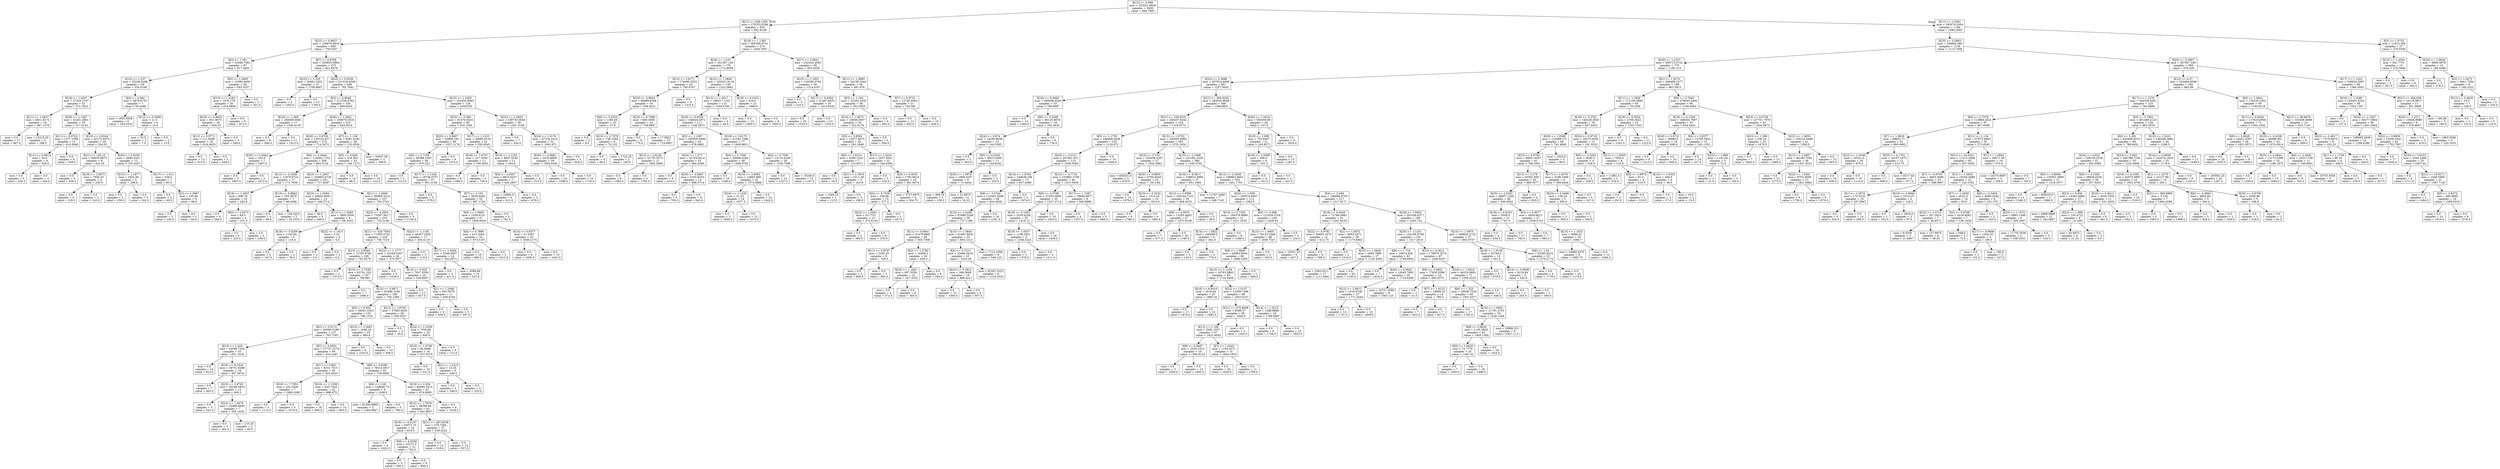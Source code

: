digraph Tree {
node [shape=box] ;
0 [label="X[13] <= 0.999\nmse = 332021.8936\nsamples = 2000\nvalue = 994.7905"] ;
1 [label="X[21] <= 328.1285\nmse = 279253.2266\nsamples = 834\nvalue = 852.9149"] ;
0 -> 1 [labeldistance=2.5, labelangle=45, headlabel="True"] ;
2 [label="X[22] <= 0.9627\nmse = 239679.0916\nsamples = 560\nvalue = 759.0357"] ;
1 -> 2 ;
3 [label="X[2] <= 1.591\nmse = 41946.7082\nsamples = 87\nvalue = 417.5402"] ;
2 -> 3 ;
4 [label="X[15] <= 1.237\nmse = 35246.6268\nsamples = 59\nvalue = 334.0169"] ;
3 -> 4 ;
5 [label="X[16] <= 1.0207\nmse = 27320.2707\nsamples = 52\nvalue = 372.1923"] ;
4 -> 5 ;
6 [label="X[11] <= 1.0927\nmse = 4631.8172\nsamples = 19\nvalue = 467.1579"] ;
5 -> 6 ;
7 [label="mse = 0.0\nsamples = 17\nvalue = 487.0"] ;
6 -> 7 ;
8 [label="mse = 12210.25\nsamples = 2\nvalue = 298.5"] ;
6 -> 8 ;
9 [label="X[26] <= 1.1487\nmse = 32201.2801\nsamples = 33\nvalue = 317.5152"] ;
5 -> 9 ;
10 [label="X[11] <= 0.9722\nmse = 1377.1598\nsamples = 13\nvalue = 414.3846"] ;
9 -> 10 ;
11 [label="X[11] <= 0.9014\nmse = 20.0\nsamples = 9\nvalue = 439.0"] ;
10 -> 11 ;
12 [label="mse = 0.0\nsamples = 5\nvalue = 435.0"] ;
11 -> 12 ;
13 [label="mse = 0.0\nsamples = 4\nvalue = 444.0"] ;
11 -> 13 ;
14 [label="mse = 0.0\nsamples = 4\nvalue = 359.0"] ;
10 -> 14 ;
15 [label="X[10] <= 2.6544\nmse = 42172.9475\nsamples = 20\nvalue = 254.55"] ;
9 -> 15 ;
16 [label="X[21] <= 145.15\nmse = 44935.6875\nsamples = 8\nvalue = 433.25"] ;
15 -> 16 ;
17 [label="mse = 0.0\nsamples = 4\nvalue = 636.0"] ;
16 -> 17 ;
18 [label="X[19] <= 1.0973\nmse = 7656.25\nsamples = 4\nvalue = 230.5"] ;
16 -> 18 ;
19 [label="mse = 0.0\nsamples = 2\nvalue = 318.0"] ;
18 -> 19 ;
20 [label="mse = 0.0\nsamples = 2\nvalue = 143.0"] ;
18 -> 20 ;
21 [label="X[20] <= 0.9185\nmse = 4849.2431\nsamples = 12\nvalue = 135.4167"] ;
15 -> 21 ;
22 [label="X[15] <= 1.1877\nmse = 1653.36\nsamples = 5\nvalue = 208.8"] ;
21 -> 22 ;
23 [label="mse = 0.0\nsamples = 2\nvalue = 159.0"] ;
22 -> 23 ;
24 [label="mse = 0.0\nsamples = 3\nvalue = 242.0"] ;
22 -> 24 ;
25 [label="X[17] <= 1.011\nmse = 538.0\nsamples = 7\nvalue = 83.0"] ;
21 -> 25 ;
26 [label="mse = 0.0\nsamples = 2\nvalue = 49.0"] ;
25 -> 26 ;
27 [label="X[2] <= 1.3967\nmse = 105.84\nsamples = 5\nvalue = 96.6"] ;
25 -> 27 ;
28 [label="mse = 0.0\nsamples = 3\nvalue = 105.0"] ;
27 -> 28 ;
29 [label="mse = 0.0\nsamples = 2\nvalue = 84.0"] ;
27 -> 29 ;
30 [label="X[4] <= 4.364\nmse = 2879.6735\nsamples = 7\nvalue = 50.4286"] ;
4 -> 30 ;
31 [label="mse = 1605.5556\nsamples = 3\nvalue = 104.3333"] ;
30 -> 31 ;
32 [label="X[12] <= 3.3589\nmse = 21.5\nsamples = 4\nvalue = 10.0"] ;
30 -> 32 ;
33 [label="mse = 25.0\nsamples = 2\nvalue = 7.0"] ;
32 -> 33 ;
34 [label="mse = 0.0\nsamples = 2\nvalue = 13.0"] ;
32 -> 34 ;
35 [label="X[3] <= 1.0405\nmse = 10390.6059\nsamples = 28\nvalue = 593.5357"] ;
3 -> 35 ;
36 [label="X[15] <= 1.3163\nmse = 1470.179\nsamples = 26\nvalue = 619.8846"] ;
35 -> 36 ;
37 [label="X[20] <= 0.8603\nmse = 851.9875\nsamples = 20\nvalue = 604.25"] ;
36 -> 37 ;
38 [label="X[11] <= 0.9771\nmse = 111.0586\nsamples = 16\nvalue = 618.0625"] ;
37 -> 38 ;
39 [label="mse = 0.0\nsamples = 13\nvalue = 613.0"] ;
38 -> 39 ;
40 [label="mse = 0.0\nsamples = 3\nvalue = 640.0"] ;
38 -> 40 ;
41 [label="mse = 0.0\nsamples = 4\nvalue = 549.0"] ;
37 -> 41 ;
42 [label="mse = 0.0\nsamples = 6\nvalue = 672.0"] ;
36 -> 42 ;
43 [label="mse = 0.0\nsamples = 2\nvalue = 251.0"] ;
35 -> 43 ;
44 [label="X[7] <= 0.8798\nmse = 250653.0804\nsamples = 473\nvalue = 821.8478"] ;
2 -> 44 ;
45 [label="X[10] <= 3.325\nmse = 20481.1822\nsamples = 15\nvalue = 1709.8667"] ;
44 -> 45 ;
46 [label="mse = 0.0\nsamples = 2\nvalue = 1345.0"] ;
45 -> 46 ;
47 [label="mse = 0.0\nsamples = 13\nvalue = 1766.0"] ;
45 -> 47 ;
48 [label="X[25] <= 5.0339\nmse = 231518.8309\nsamples = 458\nvalue = 792.7642"] ;
44 -> 48 ;
49 [label="X[3] <= 0.8048\nmse = 212706.6782\nsamples = 330\nvalue = 689.6424"] ;
48 -> 49 ;
50 [label="X[19] <= 1.068\nmse = 260000.9481\nsamples = 17\nvalue = 1536.4118"] ;
49 -> 50 ;
51 [label="mse = 0.0\nsamples = 6\nvalue = 846.0"] ;
50 -> 51 ;
52 [label="mse = 0.0\nsamples = 11\nvalue = 1913.0"] ;
50 -> 52 ;
53 [label="X[26] <= 1.2841\nmse = 169079.3516\nsamples = 313\nvalue = 643.6518"] ;
49 -> 53 ;
54 [label="X[26] <= 0.8709\nmse = 150143.037\nsamples = 275\nvalue = 714.2073"] ;
53 -> 54 ;
55 [label="X[20] <= 0.9442\nmse = 250.0\nsamples = 7\nvalue = 1897.0"] ;
54 -> 55 ;
56 [label="mse = 0.0\nsamples = 5\nvalue = 1907.0"] ;
55 -> 56 ;
57 [label="mse = 0.0\nsamples = 2\nvalue = 1872.0"] ;
55 -> 57 ;
58 [label="X[9] <= 2.6444\nmse = 116562.7152\nsamples = 268\nvalue = 683.3134"] ;
54 -> 58 ;
59 [label="X[12] <= 2.3338\nmse = 11979.9723\nsamples = 17\nvalue = 173.7059"] ;
58 -> 59 ;
60 [label="X[19] <= 1.0357\nmse = 699.76\nsamples = 10\nvalue = 262.8"] ;
59 -> 60 ;
61 [label="mse = 0.0\nsamples = 6\nvalue = 284.0"] ;
60 -> 61 ;
62 [label="X[0] <= 2.9273\nmse = 64.0\nsamples = 4\nvalue = 231.0"] ;
60 -> 62 ;
63 [label="mse = 0.0\nsamples = 2\nvalue = 223.0"] ;
62 -> 63 ;
64 [label="mse = 0.0\nsamples = 2\nvalue = 239.0"] ;
62 -> 64 ;
65 [label="X[13] <= 0.8864\nmse = 555.3878\nsamples = 7\nvalue = 46.4286"] ;
59 -> 65 ;
66 [label="mse = 0.0\nsamples = 4\nvalue = 66.0"] ;
65 -> 66 ;
67 [label="mse = 104.2222\nsamples = 3\nvalue = 20.3333"] ;
65 -> 67 ;
68 [label="X[23] <= 1.2007\nmse = 104865.4726\nsamples = 251\nvalue = 717.8287"] ;
58 -> 68 ;
69 [label="X[23] <= 1.0394\nmse = 20602.9592\nsamples = 14\nvalue = 168.5714"] ;
68 -> 69 ;
70 [label="mse = 36.0\nsamples = 5\nvalue = 349.0"] ;
69 -> 70 ;
71 [label="X[11] <= 1.0063\nmse = 3895.5556\nsamples = 9\nvalue = 68.3333"] ;
69 -> 71 ;
72 [label="X[18] <= 5.5259\nmse = 1142.64\nsamples = 5\nvalue = 119.4"] ;
71 -> 72 ;
73 [label="mse = 0.0\nsamples = 3\nvalue = 147.0"] ;
72 -> 73 ;
74 [label="mse = 0.0\nsamples = 2\nvalue = 78.0"] ;
72 -> 74 ;
75 [label="X[22] <= 1.1615\nmse = 2.25\nsamples = 4\nvalue = 4.5"] ;
71 -> 75 ;
76 [label="mse = 0.0\nsamples = 2\nvalue = 3.0"] ;
75 -> 76 ;
77 [label="mse = 0.0\nsamples = 2\nvalue = 6.0"] ;
75 -> 77 ;
78 [label="X[1] <= 1.3669\nmse = 90969.3214\nsamples = 237\nvalue = 750.2743"] ;
68 -> 78 ;
79 [label="X[23] <= 4.2003\nmse = 75287.3617\nsamples = 233\nvalue = 733.2146"] ;
78 -> 79 ;
80 [label="X[21] <= 320.7854\nmse = 71565.4742\nsamples = 216\nvalue = 756.7315"] ;
79 -> 80 ;
81 [label="X[13] <= 0.8594\nmse = 72783.6782\nsamples = 190\nvalue = 781.5579"] ;
80 -> 81 ;
82 [label="mse = 0.0\nsamples = 3\nvalue = 1573.0"] ;
81 -> 82 ;
83 [label="X[10] <= 2.7538\nmse = 63741.232\nsamples = 187\nvalue = 768.861"] ;
81 -> 83 ;
84 [label="mse = 0.0\nsamples = 7\nvalue = 1096.0"] ;
83 -> 84 ;
85 [label="X[13] <= 0.9671\nmse = 61896.3196\nsamples = 180\nvalue = 756.1389"] ;
83 -> 85 ;
86 [label="X[5] <= 0.954\nmse = 56041.0353\nsamples = 152\nvalue = 796.1316"] ;
85 -> 86 ;
87 [label="X[2] <= 0.9115\nmse = 60360.2189\nsamples = 127\nvalue = 763.7165"] ;
86 -> 87 ;
88 [label="X[23] <= 1.629\nmse = 44099.7245\nsamples = 33\nvalue = 631.1818"] ;
87 -> 88 ;
89 [label="mse = 0.0\nsamples = 14\nvalue = 812.0"] ;
88 -> 89 ;
90 [label="X[18] <= 6.1816\nmse = 34751.6288\nsamples = 19\nvalue = 497.9474"] ;
88 -> 90 ;
91 [label="mse = 0.0\nsamples = 7\nvalue = 665.0"] ;
90 -> 91 ;
92 [label="X[25] <= 2.9763\nmse = 29248.5833\nsamples = 12\nvalue = 400.5"] ;
90 -> 92 ;
93 [label="mse = 0.0\nsamples = 5\nvalue = 541.0"] ;
92 -> 93 ;
94 [label="X[22] <= 1.0478\nmse = 25968.6939\nsamples = 7\nvalue = 300.1429"] ;
92 -> 94 ;
95 [label="mse = 0.0\nsamples = 5\nvalue = 402.0"] ;
94 -> 95 ;
96 [label="mse = 110.25\nsamples = 2\nvalue = 45.5"] ;
94 -> 96 ;
97 [label="X[5] <= 0.8591\nmse = 57737.2274\nsamples = 94\nvalue = 810.2447"] ;
87 -> 97 ;
98 [label="X[11] <= 0.861\nmse = 6331.7515\nsamples = 39\nvalue = 924.6923"] ;
97 -> 98 ;
99 [label="X[18] <= 7.7851\nmse = 222.2449\nsamples = 7\nvalue = 1088.4286"] ;
98 -> 99 ;
100 [label="mse = 0.0\nsamples = 2\nvalue = 1112.0"] ;
99 -> 100 ;
101 [label="mse = 0.0\nsamples = 5\nvalue = 1079.0"] ;
99 -> 101 ;
102 [label="X[16] <= 1.1338\nmse = 520.7344\nsamples = 32\nvalue = 888.875"] ;
98 -> 102 ;
103 [label="mse = 0.0\nsamples = 18\nvalue = 909.0"] ;
102 -> 103 ;
104 [label="mse = 0.0\nsamples = 14\nvalue = 863.0"] ;
102 -> 104 ;
105 [label="X[8] <= 0.9385\nmse = 78314.5917\nsamples = 55\nvalue = 729.0909"] ;
97 -> 105 ;
106 [label="X[6] <= 2.28\nmse = 148646.75\nsamples = 8\nvalue = 1048.0"] ;
105 -> 106 ;
107 [label="mse = 91306.8889\nsamples = 3\nvalue = 1484.6667"] ;
106 -> 107 ;
108 [label="mse = 0.0\nsamples = 5\nvalue = 786.0"] ;
106 -> 108 ;
109 [label="X[19] <= 1.036\nmse = 46085.4314\nsamples = 47\nvalue = 674.8085"] ;
105 -> 109 ;
110 [label="X[12] <= 1.7879\nmse = 38396.94\nsamples = 43\nvalue = 642.8837"] ;
109 -> 110 ;
111 [label="X[18] <= 6.0107\nmse = 52872.75\nsamples = 16\nvalue = 819.5"] ;
110 -> 111 ;
112 [label="mse = 0.0\nsamples = 4\nvalue = 1022.0"] ;
111 -> 112 ;
113 [label="X[9] <= 4.5558\nmse = 52272.0\nsamples = 12\nvalue = 752.0"] ;
111 -> 113 ;
114 [label="mse = 0.0\nsamples = 3\nvalue = 356.0"] ;
113 -> 114 ;
115 [label="mse = 0.0\nsamples = 9\nvalue = 884.0"] ;
113 -> 115 ;
116 [label="X[21] <= 287.6538\nmse = 379.7284\nsamples = 27\nvalue = 538.2222"] ;
110 -> 116 ;
117 [label="mse = 0.0\nsamples = 13\nvalue = 518.0"] ;
116 -> 117 ;
118 [label="mse = 0.0\nsamples = 14\nvalue = 557.0"] ;
116 -> 118 ;
119 [label="mse = 0.0\nsamples = 4\nvalue = 1018.0"] ;
109 -> 119 ;
120 [label="X[23] <= 2.2681\nmse = 1646.16\nsamples = 25\nvalue = 960.8"] ;
86 -> 120 ;
121 [label="mse = 0.0\nsamples = 6\nvalue = 1033.0"] ;
120 -> 121 ;
122 [label="mse = 0.0\nsamples = 19\nvalue = 938.0"] ;
120 -> 122 ;
123 [label="X[12] <= 1.8705\nmse = 37865.8202\nsamples = 28\nvalue = 539.0357"] ;
85 -> 123 ;
124 [label="mse = 0.0\nsamples = 3\nvalue = 26.0"] ;
123 -> 124 ;
125 [label="X[24] <= 1.2338\nmse = 7034.88\nsamples = 25\nvalue = 600.6"] ;
123 -> 125 ;
126 [label="X[16] <= 1.0709\nmse = 84.8086\nsamples = 16\nvalue = 537.9375"] ;
125 -> 126 ;
127 [label="mse = 0.0\nsamples = 10\nvalue = 531.0"] ;
126 -> 127 ;
128 [label="X[2] <= 1.2315\nmse = 12.25\nsamples = 6\nvalue = 549.5"] ;
126 -> 128 ;
129 [label="mse = 0.0\nsamples = 3\nvalue = 546.0"] ;
128 -> 129 ;
130 [label="mse = 0.0\nsamples = 3\nvalue = 553.0"] ;
128 -> 130 ;
131 [label="mse = 0.0\nsamples = 9\nvalue = 712.0"] ;
125 -> 131 ;
132 [label="X[22] <= 1.1777\nmse = 25244.5207\nsamples = 26\nvalue = 575.3077"] ;
80 -> 132 ;
133 [label="mse = 0.0\nsamples = 2\nvalue = 1039.0"] ;
132 -> 133 ;
134 [label="X[14] <= 0.925\nmse = 7937.5556\nsamples = 24\nvalue = 536.6667"] ;
132 -> 134 ;
135 [label="mse = 0.0\nsamples = 13\nvalue = 457.0"] ;
134 -> 135 ;
136 [label="X[1] <= 1.2048\nmse = 953.0579\nsamples = 11\nvalue = 630.8182"] ;
134 -> 136 ;
137 [label="mse = 0.0\nsamples = 6\nvalue = 659.0"] ;
136 -> 137 ;
138 [label="mse = 0.0\nsamples = 5\nvalue = 597.0"] ;
136 -> 138 ;
139 [label="X[22] <= 1.1192\nmse = 26267.1834\nsamples = 17\nvalue = 434.4118"] ;
79 -> 139 ;
140 [label="mse = 0.0\nsamples = 3\nvalue = 115.0"] ;
139 -> 140 ;
141 [label="X[17] <= 1.0284\nmse = 5348.8367\nsamples = 14\nvalue = 502.8571"] ;
139 -> 141 ;
142 [label="mse = 0.0\nsamples = 4\nvalue = 431.0"] ;
141 -> 142 ;
143 [label="mse = 4596.84\nsamples = 10\nvalue = 531.6"] ;
141 -> 143 ;
144 [label="mse = 0.0\nsamples = 4\nvalue = 1744.0"] ;
78 -> 144 ;
145 [label="X[7] <= 1.139\nmse = 9381.4183\nsamples = 38\nvalue = 133.0526"] ;
53 -> 145 ;
146 [label="X[3] <= 0.826\nmse = 316.562\nsamples = 33\nvalue = 106.7273"] ;
145 -> 146 ;
147 [label="mse = 0.0\nsamples = 14\nvalue = 86.0"] ;
146 -> 147 ;
148 [label="mse = 0.0\nsamples = 19\nvalue = 122.0"] ;
146 -> 148 ;
149 [label="mse = 34447.36\nsamples = 5\nvalue = 306.8"] ;
145 -> 149 ;
150 [label="X[22] <= 1.1605\nmse = 181920.9063\nsamples = 128\nvalue = 1058.625"] ;
48 -> 150 ;
151 [label="X[25] <= 5.369\nmse = 91470.0425\nsamples = 90\nvalue = 918.1556"] ;
150 -> 151 ;
152 [label="X[20] <= 0.9907\nmse = 53888.192\nsamples = 68\nvalue = 1037.1176"] ;
151 -> 152 ;
153 [label="X[0] <= 2.7109\nmse = 28398.1505\nsamples = 59\nvalue = 970.322"] ;
152 -> 153 ;
154 [label="mse = 0.0\nsamples = 2\nvalue = 1512.0"] ;
153 -> 154 ;
155 [label="X[17] <= 1.1326\nmse = 18738.0757\nsamples = 57\nvalue = 951.3158"] ;
153 -> 155 ;
156 [label="mse = 0.0\nsamples = 5\nvalue = 579.0"] ;
155 -> 156 ;
157 [label="X[7] <= 1.152\nmse = 5929.4482\nsamples = 52\nvalue = 987.1154"] ;
155 -> 157 ;
158 [label="X[9] <= 1.5665\nmse = 1559.9131\nsamples = 47\nvalue = 1009.0426"] ;
157 -> 158 ;
159 [label="X[4] <= 4.7889\nmse = 412.3264\nsamples = 24\nvalue = 973.4167"] ;
158 -> 159 ;
160 [label="mse = 0.0\nsamples = 19\nvalue = 963.0"] ;
159 -> 160 ;
161 [label="mse = 0.0\nsamples = 5\nvalue = 1013.0"] ;
159 -> 161 ;
162 [label="X[14] <= 0.9377\nmse = 51.0397\nsamples = 23\nvalue = 1046.2174"] ;
158 -> 162 ;
163 [label="mse = 0.0\nsamples = 8\nvalue = 1056.0"] ;
162 -> 163 ;
164 [label="mse = 0.0\nsamples = 15\nvalue = 1041.0"] ;
162 -> 164 ;
165 [label="mse = 0.0\nsamples = 5\nvalue = 781.0"] ;
157 -> 165 ;
166 [label="mse = 0.0\nsamples = 9\nvalue = 1475.0"] ;
152 -> 166 ;
167 [label="X[17] <= 1.1223\nmse = 28685.6116\nsamples = 22\nvalue = 550.4545"] ;
151 -> 167 ;
168 [label="X[18] <= 7.6757\nmse = 317.3554\nsamples = 11\nvalue = 706.9091"] ;
167 -> 168 ;
169 [label="mse = 0.0\nsamples = 8\nvalue = 696.0"] ;
168 -> 169 ;
170 [label="mse = 0.0\nsamples = 3\nvalue = 736.0"] ;
168 -> 170 ;
171 [label="X[16] <= 1.1252\nmse = 8097.8182\nsamples = 11\nvalue = 394.0"] ;
167 -> 171 ;
172 [label="X[4] <= 2.6307\nmse = 6833.6327\nsamples = 7\nvalue = 440.2857"] ;
171 -> 172 ;
173 [label="mse = 10092.0\nsamples = 4\nvalue = 412.0"] ;
172 -> 173 ;
174 [label="mse = 0.0\nsamples = 3\nvalue = 478.0"] ;
172 -> 174 ;
175 [label="mse = 0.0\nsamples = 4\nvalue = 313.0"] ;
171 -> 175 ;
176 [label="X[23] <= 2.5833\nmse = 238730.5845\nsamples = 38\nvalue = 1391.3158"] ;
150 -> 176 ;
177 [label="mse = 0.0\nsamples = 7\nvalue = 450.0"] ;
176 -> 177 ;
178 [label="X[24] <= 1.0176\nmse = 47376.2414\nsamples = 31\nvalue = 1603.871"] ;
176 -> 178 ;
179 [label="X[26] <= 0.9881\nmse = 3476.8609\nsamples = 29\nvalue = 1659.0345"] ;
178 -> 179 ;
180 [label="mse = 0.0\nsamples = 14\nvalue = 1598.0"] ;
179 -> 180 ;
181 [label="mse = 0.0\nsamples = 15\nvalue = 1716.0"] ;
179 -> 181 ;
182 [label="mse = 0.0\nsamples = 2\nvalue = 804.0"] ;
178 -> 182 ;
183 [label="X[19] <= 1.1383\nmse = 305308.0741\nsamples = 274\nvalue = 1044.7847"] ;
1 -> 183 ;
184 [label="X[26] <= 1.101\nmse = 291367.144\nsamples = 179\nvalue = 1172.8659"] ;
183 -> 184 ;
185 [label="X[12] <= 2.9171\nmse = 176490.2553\nsamples = 43\nvalue = 700.9767"] ;
184 -> 185 ;
186 [label="X[25] <= 3.9934\nmse = 96989.8348\nsamples = 34\nvalue = 538.4412"] ;
185 -> 186 ;
187 [label="X[0] <= 3.3523\nmse = 1188.29\nsamples = 10\nvalue = 57.9"] ;
186 -> 187 ;
188 [label="mse = 0.0\nsamples = 2\nvalue = 9.0"] ;
187 -> 188 ;
189 [label="X[23] <= 2.7076\nmse = 738.1094\nsamples = 8\nvalue = 70.125"] ;
187 -> 189 ;
190 [label="mse = 0.0\nsamples = 6\nvalue = 60.0"] ;
189 -> 190 ;
191 [label="mse = 1722.25\nsamples = 2\nvalue = 100.5"] ;
189 -> 191 ;
192 [label="X[10] <= 6.7998\nmse = 600.3056\nsamples = 24\nvalue = 738.6667"] ;
186 -> 192 ;
193 [label="mse = 0.0\nsamples = 9\nvalue = 770.0"] ;
192 -> 193 ;
194 [label="mse = 17.9822\nsamples = 15\nvalue = 719.8667"] ;
192 -> 194 ;
195 [label="mse = 0.0\nsamples = 9\nvalue = 1315.0"] ;
185 -> 195 ;
196 [label="X[15] <= 1.3646\nmse = 235021.8118\nsamples = 136\nvalue = 1322.0662"] ;
184 -> 196 ;
197 [label="X[15] <= 1.3017\nmse = 188317.1191\nsamples = 115\nvalue = 1204.4783"] ;
196 -> 197 ;
198 [label="X[19] <= 0.9329\nmse = 144824.4071\nsamples = 111\nvalue = 1246.2973"] ;
197 -> 198 ;
199 [label="X[2] <= 1.1367\nmse = 205930.6099\nsamples = 34\nvalue = 878.0882"] ;
198 -> 199 ;
200 [label="X[12] <= 2.6239\nmse = 31735.5372\nsamples = 11\nvalue = 1492.0909"] ;
199 -> 200 ;
201 [label="mse = 0.0\nsamples = 8\nvalue = 1383.0"] ;
200 -> 201 ;
202 [label="mse = 0.0\nsamples = 3\nvalue = 1783.0"] ;
200 -> 202 ;
203 [label="X[24] <= 1.077\nmse = 22704.9414\nsamples = 23\nvalue = 584.4348"] ;
199 -> 203 ;
204 [label="mse = 0.0\nsamples = 9\nvalue = 410.0"] ;
203 -> 204 ;
205 [label="X[20] <= 0.8487\nmse = 5165.8163\nsamples = 14\nvalue = 696.5714"] ;
203 -> 205 ;
206 [label="mse = 0.0\nsamples = 5\nvalue = 793.0"] ;
205 -> 206 ;
207 [label="mse = 0.0\nsamples = 9\nvalue = 643.0"] ;
205 -> 207 ;
208 [label="X[18] <= 5.6175\nmse = 31542.7266\nsamples = 77\nvalue = 1408.8831"] ;
198 -> 208 ;
209 [label="X[4] <= 2.7548\nmse = 20508.0204\nsamples = 48\nvalue = 1498.9792"] ;
208 -> 209 ;
210 [label="mse = 0.0\nsamples = 16\nvalue = 1348.0"] ;
209 -> 210 ;
211 [label="X[10] <= 3.4092\nmse = 13665.999\nsamples = 32\nvalue = 1574.4688"] ;
209 -> 211 ;
212 [label="X[24] <= 1.1339\nmse = 31.25\nsamples = 18\nvalue = 1677.5"] ;
211 -> 212 ;
213 [label="mse = 0.0\nsamples = 3\nvalue = 1690.0"] ;
212 -> 213 ;
214 [label="mse = 0.0\nsamples = 15\nvalue = 1675.0"] ;
212 -> 214 ;
215 [label="mse = 0.0\nsamples = 14\nvalue = 1442.0"] ;
211 -> 215 ;
216 [label="X[4] <= 5.7539\nmse = 14133.4245\nsamples = 29\nvalue = 1259.7586"] ;
208 -> 216 ;
217 [label="mse = 0.0\nsamples = 14\nvalue = 1327.0"] ;
216 -> 217 ;
218 [label="mse = 19166.0\nsamples = 15\nvalue = 1197.0"] ;
216 -> 218 ;
219 [label="mse = 0.0\nsamples = 4\nvalue = 44.0"] ;
197 -> 219 ;
220 [label="X[18] <= 9.0232\nmse = 416.0\nsamples = 21\nvalue = 1966.0"] ;
196 -> 220 ;
221 [label="mse = 0.0\nsamples = 13\nvalue = 1950.0"] ;
220 -> 221 ;
222 [label="mse = 0.0\nsamples = 8\nvalue = 1992.0"] ;
220 -> 222 ;
223 [label="X[17] <= 0.8621\nmse = 242424.4583\nsamples = 95\nvalue = 803.4526"] ;
183 -> 223 ;
224 [label="X[15] <= 1.1852\nmse = 130582.0764\nsamples = 36\nvalue = 1314.4167"] ;
223 -> 224 ;
225 [label="mse = 0.0\nsamples = 3\nvalue = 210.0"] ;
224 -> 225 ;
226 [label="X[17] <= 0.8304\nmse = 21487.6033\nsamples = 33\nvalue = 1414.8182"] ;
224 -> 226 ;
227 [label="mse = 0.0\nsamples = 20\nvalue = 1533.0"] ;
226 -> 227 ;
228 [label="mse = 0.0\nsamples = 13\nvalue = 1233.0"] ;
226 -> 228 ;
229 [label="X[11] <= 1.0885\nmse = 54158.1844\nsamples = 59\nvalue = 491.678"] ;
223 -> 229 ;
230 [label="X[3] <= 1.164\nmse = 22254.1835\nsamples = 38\nvalue = 352.0263"] ;
229 -> 230 ;
231 [label="X[14] <= 1.0873\nmse = 16656.0597\nsamples = 34\nvalue = 322.6176"] ;
230 -> 231 ;
232 [label="X[5] <= 0.9562\nmse = 12877.4673\nsamples = 29\nvalue = 291.3448"] ;
231 -> 232 ;
233 [label="X[6] <= 1.8314\nmse = 5568.1224\nsamples = 7\nvalue = 123.8571"] ;
232 -> 233 ;
234 [label="mse = 0.0\nsamples = 2\nvalue = 24.0"] ;
233 -> 234 ;
235 [label="X[1] <= 1.3916\nmse = 2211.36\nsamples = 5\nvalue = 163.8"] ;
233 -> 235 ;
236 [label="mse = 1640.25\nsamples = 2\nvalue = 115.5"] ;
235 -> 236 ;
237 [label="mse = 0.0\nsamples = 3\nvalue = 196.0"] ;
235 -> 237 ;
238 [label="X[17] <= 1.0241\nmse = 3437.5041\nsamples = 22\nvalue = 344.6364"] ;
232 -> 238 ;
239 [label="mse = 0.0\nsamples = 3\nvalue = 235.0"] ;
238 -> 239 ;
240 [label="X[3] <= 0.9035\nmse = 1782.6814\nsamples = 19\nvalue = 361.9474"] ;
238 -> 240 ;
241 [label="X[4] <= 5.7539\nmse = 158.96\nsamples = 15\nvalue = 377.2"] ;
240 -> 241 ;
242 [label="X[22] <= 1.0001\nmse = 25.7751\nsamples = 13\nvalue = 372.6154"] ;
241 -> 242 ;
243 [label="mse = 0.0\nsamples = 4\nvalue = 365.0"] ;
242 -> 243 ;
244 [label="mse = 0.0\nsamples = 9\nvalue = 376.0"] ;
242 -> 244 ;
245 [label="mse = 0.0\nsamples = 2\nvalue = 407.0"] ;
241 -> 245 ;
246 [label="mse = 3727.6875\nsamples = 4\nvalue = 304.75"] ;
240 -> 246 ;
247 [label="mse = 0.0\nsamples = 5\nvalue = 504.0"] ;
231 -> 247 ;
248 [label="mse = 0.0\nsamples = 4\nvalue = 602.0"] ;
230 -> 248 ;
249 [label="X[7] <= 0.9722\nmse = 12740.0454\nsamples = 21\nvalue = 744.381"] ;
229 -> 249 ;
250 [label="mse = 0.0\nsamples = 11\nvalue = 852.0"] ;
249 -> 250 ;
251 [label="mse = 0.0\nsamples = 10\nvalue = 626.0"] ;
249 -> 251 ;
252 [label="X[11] <= 1.2061\nmse = 345070.2054\nsamples = 1166\nvalue = 1096.2693"] ;
0 -> 252 [labeldistance=2.5, labelangle=-45, headlabel="False"] ;
253 [label="X[25] <= 3.2963\nmse = 336664.366\nsamples = 1139\nvalue = 1115.7006"] ;
252 -> 253 ;
254 [label="X[16] <= 1.1237\nmse = 306715.0722\nsamples = 770\nvalue = 1185.313"] ;
253 -> 254 ;
255 [label="X[23] <= 2.3688\nmse = 297914.6699\nsamples = 581\nvalue = 1257.5043"] ;
254 -> 255 ;
256 [label="X[19] <= 0.9493\nmse = 309598.4536\nsamples = 33\nvalue = 769.9697"] ;
255 -> 256 ;
257 [label="mse = 0.0\nsamples = 14\nvalue = 1364.0"] ;
256 -> 257 ;
258 [label="X[6] <= 5.5409\nmse = 86125.6676\nsamples = 19\nvalue = 332.2632"] ;
256 -> 258 ;
259 [label="X[24] <= 0.974\nmse = 14280.8639\nsamples = 13\nvalue = 144.5385"] ;
258 -> 259 ;
260 [label="mse = 0.0\nsamples = 2\nvalue = 363.0"] ;
259 -> 260 ;
261 [label="X[0] <= 4.0245\nmse = 6622.3306\nsamples = 11\nvalue = 104.8182"] ;
259 -> 261 ;
262 [label="X[26] <= 1.0979\nmse = 1968.0247\nsamples = 9\nvalue = 71.4444"] ;
261 -> 262 ;
263 [label="mse = 309.76\nsamples = 5\nvalue = 109.2"] ;
262 -> 263 ;
264 [label="mse = 31.6875\nsamples = 4\nvalue = 24.25"] ;
262 -> 264 ;
265 [label="mse = 0.0\nsamples = 2\nvalue = 255.0"] ;
261 -> 265 ;
266 [label="mse = 0.0\nsamples = 6\nvalue = 739.0"] ;
258 -> 266 ;
267 [label="X[21] <= 393.9245\nmse = 282035.6948\nsamples = 548\nvalue = 1286.8631"] ;
255 -> 267 ;
268 [label="X[21] <= 109.0335\nmse = 246207.8242\nsamples = 518\nvalue = 1318.0772"] ;
267 -> 268 ;
269 [label="X[5] <= 1.1755\nmse = 248489.4428\nsamples = 125\nvalue = 1129.072"] ;
268 -> 269 ;
270 [label="X[25] <= 3.0121\nmse = 207941.812\nsamples = 115\nvalue = 1058.5565"] ;
269 -> 270 ;
271 [label="X[14] <= 1.0784\nmse = 144638.246\nsamples = 71\nvalue = 837.4366"] ;
270 -> 271 ;
272 [label="X[6] <= 3.5744\nmse = 110302.5688\nsamples = 69\nvalue = 804.4928"] ;
271 -> 272 ;
273 [label="X[15] <= 1.4206\nmse = 87689.3249\nsamples = 59\nvalue = 727.1186"] ;
272 -> 273 ;
274 [label="X[11] <= 0.8941\nmse = 31479.8891\nsamples = 26\nvalue = 503.7308"] ;
273 -> 274 ;
275 [label="X[11] <= 0.8797\nmse = 3192.25\nsamples = 6\nvalue = 749.5"] ;
274 -> 275 ;
276 [label="mse = 0.0\nsamples = 3\nvalue = 806.0"] ;
275 -> 276 ;
277 [label="mse = 0.0\nsamples = 3\nvalue = 693.0"] ;
275 -> 277 ;
278 [label="X[2] <= 1.3782\nmse = 16409.2\nsamples = 20\nvalue = 430.0"] ;
274 -> 278 ;
279 [label="X[24] <= 1.1841\nmse = 997.5556\nsamples = 12\nvalue = 327.3333"] ;
278 -> 279 ;
280 [label="mse = 0.0\nsamples = 4\nvalue = 372.0"] ;
279 -> 280 ;
281 [label="mse = 0.0\nsamples = 8\nvalue = 305.0"] ;
279 -> 281 ;
282 [label="mse = 0.0\nsamples = 8\nvalue = 584.0"] ;
278 -> 282 ;
283 [label="X[15] <= 1.5645\nmse = 61681.8035\nsamples = 33\nvalue = 903.1212"] ;
273 -> 283 ;
284 [label="X[4] <= 3.7213\nmse = 23486.0416\nsamples = 25\nvalue = 1019.28"] ;
283 -> 284 ;
285 [label="X[23] <= 5.3912\nmse = 399.5069\nsamples = 19\nvalue = 986.4211"] ;
284 -> 285 ;
286 [label="mse = 0.0\nsamples = 13\nvalue = 1000.0"] ;
285 -> 286 ;
287 [label="mse = 0.0\nsamples = 6\nvalue = 957.0"] ;
285 -> 287 ;
288 [label="mse = 82347.2222\nsamples = 6\nvalue = 1123.3333"] ;
284 -> 288 ;
289 [label="mse = 7112.1094\nsamples = 8\nvalue = 540.125"] ;
283 -> 289 ;
290 [label="mse = 0.0\nsamples = 10\nvalue = 1261.0"] ;
272 -> 290 ;
291 [label="mse = 0.0\nsamples = 2\nvalue = 1974.0"] ;
271 -> 291 ;
292 [label="X[12] <= 4.7716\nmse = 103882.2769\nsamples = 44\nvalue = 1415.3636"] ;
270 -> 292 ;
293 [label="X[0] <= 2.0798\nmse = 37263.0906\nsamples = 35\nvalue = 1537.3714"] ;
292 -> 293 ;
294 [label="X[18] <= 5.1933\nmse = 3226.4256\nsamples = 25\nvalue = 1419.12"] ;
293 -> 294 ;
295 [label="X[19] <= 1.0537\nmse = 1108.3951\nsamples = 9\nvalue = 1348.2222"] ;
294 -> 295 ;
296 [label="mse = 0.0\nsamples = 5\nvalue = 1378.0"] ;
295 -> 296 ;
297 [label="mse = 0.0\nsamples = 4\nvalue = 1311.0"] ;
295 -> 297 ;
298 [label="mse = 0.0\nsamples = 16\nvalue = 1459.0"] ;
294 -> 298 ;
299 [label="mse = 0.0\nsamples = 10\nvalue = 1833.0"] ;
293 -> 299 ;
300 [label="X[17] <= 1.1587\nmse = 79940.9877\nsamples = 9\nvalue = 940.8889"] ;
292 -> 300 ;
301 [label="mse = 0.0\nsamples = 4\nvalue = 1257.0"] ;
300 -> 301 ;
302 [label="mse = 0.0\nsamples = 5\nvalue = 688.0"] ;
300 -> 302 ;
303 [label="mse = 0.0\nsamples = 10\nvalue = 1940.0"] ;
269 -> 303 ;
304 [label="X[15] <= 1.0793\nmse = 230505.8964\nsamples = 393\nvalue = 1378.1934"] ;
268 -> 304 ;
305 [label="X[23] <= 5.103\nmse = 144308.4307\nsamples = 27\nvalue = 1820.2963"] ;
304 -> 305 ;
306 [label="mse = 450241.0\nsamples = 2\nvalue = 676.0"] ;
305 -> 306 ;
307 [label="X[26] <= 0.9693\nmse = 6700.4544\nsamples = 25\nvalue = 1911.84"] ;
305 -> 307 ;
308 [label="mse = 0.0\nsamples = 15\nvalue = 1976.0"] ;
307 -> 308 ;
309 [label="X[23] <= 5.3232\nmse = 1314.24\nsamples = 10\nvalue = 1815.6"] ;
307 -> 309 ;
310 [label="mse = 0.0\nsamples = 6\nvalue = 1786.0"] ;
309 -> 310 ;
311 [label="mse = 0.0\nsamples = 4\nvalue = 1860.0"] ;
309 -> 311 ;
312 [label="X[15] <= 1.1596\nmse = 221382.2328\nsamples = 366\nvalue = 1345.5792"] ;
304 -> 312 ;
313 [label="X[18] <= 8.0811\nmse = 148823.3966\nsamples = 37\nvalue = 851.1892"] ;
312 -> 313 ;
314 [label="X[12] <= 2.9596\nmse = 108144.7122\nsamples = 30\nvalue = 968.4333"] ;
313 -> 314 ;
315 [label="X[9] <= 4.5972\nmse = 13283.4842\nsamples = 27\nvalue = 1071.8148"] ;
314 -> 315 ;
316 [label="mse = 0.0\nsamples = 7\nvalue = 877.0"] ;
315 -> 316 ;
317 [label="mse = 0.0\nsamples = 20\nvalue = 1140.0"] ;
315 -> 317 ;
318 [label="mse = 0.0\nsamples = 3\nvalue = 38.0"] ;
314 -> 318 ;
319 [label="mse = 11767.3469\nsamples = 7\nvalue = 348.7143"] ;
313 -> 319 ;
320 [label="X[12] <= 2.5428\nmse = 198962.8402\nsamples = 329\nvalue = 1401.1793"] ;
312 -> 320 ;
321 [label="X[24] <= 1.058\nmse = 165074.6607\nsamples = 112\nvalue = 1562.5"] ;
320 -> 321 ;
322 [label="X[10] <= 2.7255\nmse = 184379.8889\nsamples = 12\nvalue = 1011.3333"] ;
321 -> 322 ;
323 [label="X[14] <= 1.0822\nmse = 100489.0\nsamples = 4\nvalue = 462.0"] ;
322 -> 323 ;
324 [label="mse = 0.0\nsamples = 2\nvalue = 145.0"] ;
323 -> 324 ;
325 [label="mse = 0.0\nsamples = 2\nvalue = 779.0"] ;
323 -> 325 ;
326 [label="mse = 0.0\nsamples = 8\nvalue = 1286.0"] ;
322 -> 326 ;
327 [label="X[0] <= 5.088\nmse = 121929.3704\nsamples = 100\nvalue = 1628.64"] ;
321 -> 327 ;
328 [label="X[15] <= 1.4605\nmse = 79133.1949\nsamples = 98\nvalue = 1658.7347"] ;
327 -> 328 ;
329 [label="X[8] <= 1.0836\nmse = 43964.6454\nsamples = 96\nvalue = 1686.1458"] ;
328 -> 329 ;
330 [label="X[13] <= 1.1239\nmse = 19763.3863\nsamples = 93\nvalue = 1714.4409"] ;
329 -> 330 ;
331 [label="X[18] <= 6.6016\nmse = 29.8144\nsamples = 25\nvalue = 1880.16"] ;
330 -> 331 ;
332 [label="mse = 0.0\nsamples = 11\nvalue = 1874.0"] ;
331 -> 332 ;
333 [label="mse = 0.0\nsamples = 14\nvalue = 1885.0"] ;
331 -> 333 ;
334 [label="X[22] <= 1.0157\nmse = 13209.7498\nsamples = 68\nvalue = 1653.5147"] ;
330 -> 334 ;
335 [label="X[21] <= 370.8009\nmse = 8389.37\nsamples = 50\nvalue = 1604.5"] ;
334 -> 335 ;
336 [label="X[13] <= 1.166\nmse = 3582.1557\nsamples = 47\nvalue = 1622.4043"] ;
335 -> 336 ;
337 [label="X[8] <= 0.9487\nmse = 2535.1523\nsamples = 16\nvalue = 1560.8125"] ;
336 -> 337 ;
338 [label="mse = 0.0\nsamples = 3\nvalue = 1456.0"] ;
337 -> 338 ;
339 [label="mse = 0.0\nsamples = 13\nvalue = 1585.0"] ;
337 -> 339 ;
340 [label="X[7] <= 1.0343\nmse = 1154.0271\nsamples = 31\nvalue = 1654.1935"] ;
336 -> 340 ;
341 [label="mse = 0.0\nsamples = 20\nvalue = 1629.0"] ;
340 -> 341 ;
342 [label="mse = 0.0\nsamples = 11\nvalue = 1700.0"] ;
340 -> 342 ;
343 [label="mse = 0.0\nsamples = 3\nvalue = 1324.0"] ;
335 -> 343 ;
344 [label="X[14] <= 1.0215\nmse = 1388.8889\nsamples = 18\nvalue = 1789.6667"] ;
334 -> 344 ;
345 [label="mse = 0.0\nsamples = 8\nvalue = 1748.0"] ;
344 -> 345 ;
346 [label="mse = 0.0\nsamples = 10\nvalue = 1823.0"] ;
344 -> 346 ;
347 [label="mse = 0.0\nsamples = 3\nvalue = 809.0"] ;
329 -> 347 ;
348 [label="mse = 0.0\nsamples = 2\nvalue = 343.0"] ;
328 -> 348 ;
349 [label="mse = 0.0\nsamples = 2\nvalue = 154.0"] ;
327 -> 349 ;
350 [label="X[4] <= 2.449\nmse = 196088.9793\nsamples = 217\nvalue = 1317.9171"] ;
320 -> 350 ;
351 [label="X[19] <= 0.9449\nmse = 72786.4983\nsamples = 51\nvalue = 1041.8235"] ;
350 -> 351 ;
352 [label="X[22] <= 0.9781\nmse = 39493.1875\nsamples = 12\nvalue = 612.75"] ;
351 -> 352 ;
353 [label="mse = 10351.25\nsamples = 6\nvalue = 427.5"] ;
352 -> 353 ;
354 [label="mse = 0.0\nsamples = 6\nvalue = 798.0"] ;
352 -> 354 ;
355 [label="X[1] <= 1.0072\nmse = 8953.2071\nsamples = 39\nvalue = 1173.8462"] ;
351 -> 355 ;
356 [label="mse = 0.0\nsamples = 2\nvalue = 1514.0"] ;
355 -> 356 ;
357 [label="X[15] <= 1.3826\nmse = 2844.7889\nsamples = 37\nvalue = 1155.4595"] ;
355 -> 357 ;
358 [label="mse = 2583.0311\nsamples = 17\nvalue = 1111.2941"] ;
357 -> 358 ;
359 [label="mse = 0.0\nsamples = 20\nvalue = 1193.0"] ;
357 -> 359 ;
360 [label="X[18] <= 7.6652\nmse = 203356.6377\nsamples = 166\nvalue = 1402.741"] ;
350 -> 360 ;
361 [label="X[26] <= 1.1251\nmse = 154195.9749\nsamples = 129\nvalue = 1517.2016"] ;
360 -> 361 ;
362 [label="X[6] <= 1.716\nmse = 16614.928\nsamples = 42\nvalue = 1758.6905"] ;
361 -> 362 ;
363 [label="mse = 0.0\nsamples = 7\nvalue = 1933.0"] ;
362 -> 363 ;
364 [label="X[26] <= 0.9542\nmse = 12645.7992\nsamples = 35\nvalue = 1723.8286"] ;
362 -> 364 ;
365 [label="X[12] <= 2.9812\nmse = 1518.9136\nsamples = 27\nvalue = 1771.4444"] ;
364 -> 365 ;
366 [label="mse = 0.0\nsamples = 13\nvalue = 1731.0"] ;
365 -> 366 ;
367 [label="mse = 0.0\nsamples = 14\nvalue = 1809.0"] ;
365 -> 367 ;
368 [label="mse = 16721.3594\nsamples = 8\nvalue = 1563.125"] ;
364 -> 368 ;
369 [label="X[12] <= 4.2612\nmse = 178870.3274\nsamples = 87\nvalue = 1400.6207"] ;
361 -> 369 ;
370 [label="X[9] <= 3.4852\nmse = 77820.5586\nsamples = 16\nvalue = 695.9375"] ;
369 -> 370 ;
371 [label="mse = 0.0\nsamples = 2\nvalue = 41.0"] ;
370 -> 371 ;
372 [label="X[7] <= 1.0215\nmse = 18906.25\nsamples = 14\nvalue = 789.5"] ;
370 -> 372 ;
373 [label="mse = 0.0\nsamples = 7\nvalue = 652.0"] ;
372 -> 373 ;
374 [label="mse = 0.0\nsamples = 7\nvalue = 927.0"] ;
372 -> 374 ;
375 [label="X[24] <= 1.0916\nmse = 64519.0891\nsamples = 71\nvalue = 1559.4225"] ;
369 -> 375 ;
376 [label="X[6] <= 1.323\nmse = 29546.7528\nsamples = 69\nvalue = 1591.6377"] ;
375 -> 376 ;
377 [label="mse = 0.0\nsamples = 17\nvalue = 1792.0"] ;
376 -> 377 ;
378 [label="X[16] <= 1.0955\nmse = 21791.2703\nsamples = 52\nvalue = 1526.1346"] ;
376 -> 378 ;
379 [label="X[8] <= 0.9826\nmse = 1145.2829\nsamples = 43\nvalue = 1463.1395"] ;
378 -> 379 ;
380 [label="X[9] <= 1.4629\nmse = 72.7776\nsamples = 25\nvalue = 1491.32"] ;
379 -> 380 ;
381 [label="mse = 0.0\nsamples = 7\nvalue = 1505.0"] ;
380 -> 381 ;
382 [label="mse = 0.0\nsamples = 18\nvalue = 1486.0"] ;
380 -> 382 ;
383 [label="mse = 0.0\nsamples = 18\nvalue = 1424.0"] ;
379 -> 383 ;
384 [label="mse = 10886.321\nsamples = 9\nvalue = 1827.1111"] ;
378 -> 384 ;
385 [label="mse = 0.0\nsamples = 2\nvalue = 448.0"] ;
375 -> 385 ;
386 [label="X[15] <= 1.4975\nmse = 169824.2732\nsamples = 37\nvalue = 1003.6757"] ;
360 -> 386 ;
387 [label="X[19] <= 1.0139\nmse = 32784.0\nsamples = 14\nvalue = 551.0"] ;
386 -> 387 ;
388 [label="mse = 0.0\nsamples = 9\nvalue = 679.0"] ;
387 -> 388 ;
389 [label="X[14] <= 0.9598\nmse = 9219.84\nsamples = 5\nvalue = 320.6"] ;
387 -> 389 ;
390 [label="mse = 0.0\nsamples = 2\nvalue = 203.0"] ;
389 -> 390 ;
391 [label="mse = 0.0\nsamples = 3\nvalue = 399.0"] ;
389 -> 391 ;
392 [label="X[8] <= 1.03\nmse = 52585.8223\nsamples = 23\nvalue = 1279.2174"] ;
386 -> 392 ;
393 [label="mse = 0.0\nsamples = 4\nvalue = 1779.0"] ;
392 -> 393 ;
394 [label="mse = 0.0\nsamples = 19\nvalue = 1174.0"] ;
392 -> 394 ;
395 [label="X[26] <= 1.0416\nmse = 593359.09\nsamples = 30\nvalue = 747.9"] ;
267 -> 395 ;
396 [label="X[19] <= 1.099\nmse = 791.8367\nsamples = 21\nvalue = 243.8571"] ;
395 -> 396 ;
397 [label="X[16] <= 1.0508\nmse = 200.0\nsamples = 6\nvalue = 201.0"] ;
396 -> 397 ;
398 [label="mse = 0.0\nsamples = 4\nvalue = 191.0"] ;
397 -> 398 ;
399 [label="mse = 0.0\nsamples = 2\nvalue = 221.0"] ;
397 -> 399 ;
400 [label="mse = 0.0\nsamples = 15\nvalue = 261.0"] ;
396 -> 400 ;
401 [label="mse = 0.0\nsamples = 9\nvalue = 1924.0"] ;
395 -> 401 ;
402 [label="X[1] <= 1.3074\nmse = 268498.2277\nsamples = 189\nvalue = 963.3915"] ;
254 -> 402 ;
403 [label="X[11] <= 1.1839\nmse = 171149.3898\nsamples = 93\nvalue = 753.828"] ;
402 -> 403 ;
404 [label="X[18] <= 5.3781\nmse = 146229.3925\nsamples = 78\nvalue = 657.6923"] ;
403 -> 404 ;
405 [label="X[26] <= 1.0569\nmse = 123069.371\nsamples = 66\nvalue = 742.4848"] ;
404 -> 405 ;
406 [label="X[23] <= 4.9792\nmse = 94851.9457\nsamples = 61\nvalue = 796.2951"] ;
405 -> 406 ;
407 [label="X[12] <= 3.278\nmse = 62591.939\nsamples = 52\nvalue = 880.5577"] ;
406 -> 407 ;
408 [label="X[25] <= 2.5293\nmse = 26607.1246\nsamples = 48\nvalue = 936.8542"] ;
407 -> 408 ;
409 [label="X[18] <= 4.6253\nmse = 5508.0\nsamples = 21\nvalue = 781.0"] ;
408 -> 409 ;
410 [label="mse = 0.0\nsamples = 4\nvalue = 934.0"] ;
409 -> 410 ;
411 [label="mse = 0.0\nsamples = 17\nvalue = 745.0"] ;
409 -> 411 ;
412 [label="X[3] <= 0.9077\nmse = 9430.6612\nsamples = 27\nvalue = 1058.0741"] ;
408 -> 412 ;
413 [label="mse = 0.0\nsamples = 7\nvalue = 982.0"] ;
412 -> 413 ;
414 [label="X[13] <= 1.1032\nmse = 9996.91\nsamples = 20\nvalue = 1084.7"] ;
412 -> 414 ;
415 [label="mse = 24990.4375\nsamples = 8\nvalue = 1085.75"] ;
414 -> 415 ;
416 [label="mse = 0.0\nsamples = 12\nvalue = 1084.0"] ;
414 -> 416 ;
417 [label="mse = 0.0\nsamples = 4\nvalue = 205.0"] ;
407 -> 417 ;
418 [label="X[17] <= 1.0576\nmse = 3196.2469\nsamples = 9\nvalue = 309.4444"] ;
406 -> 418 ;
419 [label="X[23] <= 5.4488\nmse = 138.24\nsamples = 5\nvalue = 359.4"] ;
418 -> 419 ;
420 [label="mse = 0.0\nsamples = 3\nvalue = 369.0"] ;
419 -> 420 ;
421 [label="mse = 0.0\nsamples = 2\nvalue = 345.0"] ;
419 -> 421 ;
422 [label="mse = 0.0\nsamples = 4\nvalue = 247.0"] ;
418 -> 422 ;
423 [label="mse = 1024.0\nsamples = 5\nvalue = 86.0"] ;
405 -> 423 ;
424 [label="X[24] <= 0.9718\nmse = 16575.0556\nsamples = 12\nvalue = 191.3333"] ;
404 -> 424 ;
425 [label="X[9] <= 2.3291\nmse = 6040.5\nsamples = 4\nvalue = 328.0"] ;
424 -> 425 ;
426 [label="mse = 0.0\nsamples = 2\nvalue = 338.0"] ;
425 -> 426 ;
427 [label="mse = 11881.0\nsamples = 2\nvalue = 318.0"] ;
425 -> 427 ;
428 [label="X[11] <= 1.0005\nmse = 7834.0\nsamples = 8\nvalue = 123.0"] ;
424 -> 428 ;
429 [label="X[9] <= 3.9879\nmse = 81.0\nsamples = 4\nvalue = 210.0"] ;
428 -> 429 ;
430 [label="mse = 0.0\nsamples = 2\nvalue = 201.0"] ;
429 -> 430 ;
431 [label="mse = 0.0\nsamples = 2\nvalue = 219.0"] ;
429 -> 431 ;
432 [label="X[13] <= 1.0302\nmse = 449.0\nsamples = 4\nvalue = 36.0"] ;
428 -> 432 ;
433 [label="mse = 0.0\nsamples = 2\nvalue = 57.0"] ;
432 -> 433 ;
434 [label="mse = 16.0\nsamples = 2\nvalue = 15.0"] ;
432 -> 434 ;
435 [label="X[18] <= 6.5552\nmse = 2769.2622\nsamples = 15\nvalue = 1253.7333"] ;
403 -> 435 ;
436 [label="mse = 0.0\nsamples = 4\nvalue = 1341.0"] ;
435 -> 436 ;
437 [label="mse = 0.0\nsamples = 11\nvalue = 1222.0"] ;
435 -> 437 ;
438 [label="X[6] <= 2.7645\nmse = 279045.4495\nsamples = 96\nvalue = 1166.4062"] ;
402 -> 438 ;
439 [label="X[18] <= 4.1309\nmse = 168544.7897\nsamples = 33\nvalue = 654.4242"] ;
438 -> 439 ;
440 [label="X[20] <= 0.9721\nmse = 36980.0\nsamples = 18\nvalue = 998.0"] ;
439 -> 440 ;
441 [label="mse = 0.0\nsamples = 8\nvalue = 1213.0"] ;
440 -> 441 ;
442 [label="mse = 0.0\nsamples = 10\nvalue = 826.0"] ;
440 -> 442 ;
443 [label="X[4] <= 5.8377\nmse = 14785.5822\nsamples = 15\nvalue = 242.1333"] ;
439 -> 443 ;
444 [label="mse = 0.0\nsamples = 10\nvalue = 327.0"] ;
443 -> 444 ;
445 [label="X[25] <= 1.969\nmse = 1142.64\nsamples = 5\nvalue = 72.4"] ;
443 -> 445 ;
446 [label="mse = 0.0\nsamples = 2\nvalue = 31.0"] ;
445 -> 446 ;
447 [label="mse = 0.0\nsamples = 3\nvalue = 100.0"] ;
445 -> 447 ;
448 [label="X[23] <= 4.0736\nmse = 127701.7979\nsamples = 63\nvalue = 1434.5873"] ;
438 -> 448 ;
449 [label="X[15] <= 1.396\nmse = 236.25\nsamples = 22\nvalue = 1670.5"] ;
448 -> 449 ;
450 [label="mse = 0.0\nsamples = 7\nvalue = 1693.0"] ;
449 -> 450 ;
451 [label="mse = 0.0\nsamples = 15\nvalue = 1660.0"] ;
449 -> 451 ;
452 [label="X[22] <= 1.0653\nmse = 150210.0488\nsamples = 41\nvalue = 1308.0"] ;
448 -> 452 ;
453 [label="X[12] <= 2.0807\nmse = 80185.7056\nsamples = 26\nvalue = 1547.4231"] ;
452 -> 453 ;
454 [label="mse = 0.0\nsamples = 13\nvalue = 1273.0"] ;
453 -> 454 ;
455 [label="X[22] <= 1.0281\nmse = 9755.3609\nsamples = 13\nvalue = 1821.8462"] ;
453 -> 455 ;
456 [label="mse = 0.0\nsamples = 9\nvalue = 1756.0"] ;
455 -> 456 ;
457 [label="mse = 0.0\nsamples = 4\nvalue = 1970.0"] ;
455 -> 457 ;
458 [label="mse = 0.0\nsamples = 15\nvalue = 893.0"] ;
452 -> 458 ;
459 [label="X[25] <= 5.2907\nmse = 367947.249\nsamples = 369\nvalue = 970.439"] ;
253 -> 459 ;
460 [label="X[12] <= 4.57\nmse = 334494.9099\nsamples = 300\nvalue = 883.99"] ;
459 -> 460 ;
461 [label="X[17] <= 1.1576\nmse = 344339.9261\nsamples = 215\nvalue = 762.6884"] ;
460 -> 461 ;
462 [label="X[4] <= 2.7079\nmse = 113886.2024\nsamples = 87\nvalue = 467.4598"] ;
461 -> 462 ;
463 [label="X[7] <= 1.0818\nmse = 68652.71\nsamples = 32\nvalue = 800.9062"] ;
462 -> 463 ;
464 [label="X[22] <= 1.0166\nmse = 19321.0\nsamples = 20\nvalue = 975.0"] ;
463 -> 464 ;
465 [label="mse = 0.0\nsamples = 10\nvalue = 836.0"] ;
464 -> 465 ;
466 [label="mse = 0.0\nsamples = 10\nvalue = 1114.0"] ;
464 -> 466 ;
467 [label="X[25] <= 4.1761\nmse = 16167.1875\nsamples = 12\nvalue = 510.75"] ;
463 -> 467 ;
468 [label="mse = 0.0\nsamples = 7\nvalue = 606.0"] ;
467 -> 468 ;
469 [label="mse = 8317.44\nsamples = 5\nvalue = 377.4"] ;
467 -> 469 ;
470 [label="X[11] <= 1.134\nmse = 37875.4843\nsamples = 55\nvalue = 273.4545"] ;
462 -> 470 ;
471 [label="X[21] <= 44.0341\nmse = 11313.2069\nsamples = 45\nvalue = 207.3556"] ;
470 -> 471 ;
472 [label="X[7] <= 0.9705\nmse = 4655.3686\nsamples = 23\nvalue = 268.6087"] ;
471 -> 472 ;
473 [label="X[1] <= 1.2874\nmse = 174.5152\nsamples = 19\nvalue = 297.8947"] ;
472 -> 473 ;
474 [label="mse = 0.0\nsamples = 5\nvalue = 320.0"] ;
473 -> 474 ;
475 [label="mse = 0.0\nsamples = 14\nvalue = 290.0"] ;
473 -> 475 ;
476 [label="X[10] <= 4.8945\nmse = 2514.25\nsamples = 4\nvalue = 129.5"] ;
472 -> 476 ;
477 [label="mse = 0.0\nsamples = 2\nvalue = 162.0"] ;
476 -> 477 ;
478 [label="mse = 2916.0\nsamples = 2\nvalue = 97.0"] ;
476 -> 478 ;
479 [label="X[1] <= 1.3933\nmse = 10250.3988\nsamples = 22\nvalue = 143.3182"] ;
471 -> 479 ;
480 [label="X[7] <= 1.0295\nmse = 4522.0\nsamples = 14\nvalue = 93.0"] ;
479 -> 480 ;
481 [label="X[22] <= 1.0713\nmse = 267.2653\nsamples = 7\nvalue = 46.8571"] ;
480 -> 481 ;
482 [label="mse = 9.5556\nsamples = 3\nvalue = 31.6667"] ;
481 -> 482 ;
483 [label="mse = 157.6875\nsamples = 4\nvalue = 58.25"] ;
481 -> 483 ;
484 [label="X[2] <= 0.8798\nmse = 4518.4082\nsamples = 7\nvalue = 139.1429"] ;
480 -> 484 ;
485 [label="mse = 648.0\nsamples = 3\nvalue = 72.0"] ;
484 -> 485 ;
486 [label="X[17] <= 0.9606\nmse = 1504.25\nsamples = 4\nvalue = 189.5"] ;
484 -> 486 ;
487 [label="mse = 0.0\nsamples = 2\nvalue = 152.0"] ;
486 -> 487 ;
488 [label="mse = 196.0\nsamples = 2\nvalue = 227.0"] ;
486 -> 488 ;
489 [label="X[6] <= 2.3404\nmse = 8090.2344\nsamples = 8\nvalue = 231.375"] ;
479 -> 489 ;
490 [label="mse = 0.0\nsamples = 2\nvalue = 325.0"] ;
489 -> 490 ;
491 [label="X[22] <= 1.1073\nmse = 6891.1389\nsamples = 6\nvalue = 200.1667"] ;
489 -> 491 ;
492 [label="mse = 11755.5556\nsamples = 3\nvalue = 168.3333"] ;
491 -> 492 ;
493 [label="mse = 0.0\nsamples = 3\nvalue = 232.0"] ;
491 -> 493 ;
494 [label="X[7] <= 1.0943\nmse = 49271.09\nsamples = 10\nvalue = 570.9"] ;
470 -> 494 ;
495 [label="mse = 24370.6667\nsamples = 3\nvalue = 258.0"] ;
494 -> 495 ;
496 [label="mse = 0.0\nsamples = 7\nvalue = 705.0"] ;
494 -> 496 ;
497 [label="X[0] <= 5.7852\nmse = 401469.2123\nsamples = 128\nvalue = 963.3516"] ;
461 -> 497 ;
498 [label="X[4] <= 5.381\nmse = 445466.8213\nsamples = 84\nvalue = 788.8452"] ;
497 -> 498 ;
499 [label="X[25] <= 4.023\nmse = 239139.2318\nsamples = 51\nvalue = 502.0588"] ;
498 -> 499 ;
500 [label="X[5] <= 0.8094\nmse = 135852.3669\nsamples = 13\nvalue = 1218.3077"] ;
499 -> 500 ;
501 [label="mse = 0.0\nsamples = 11\nvalue = 1246.0"] ;
500 -> 501 ;
502 [label="mse = 855625.0\nsamples = 2\nvalue = 1066.0"] ;
500 -> 502 ;
503 [label="X[6] <= 3.1583\nmse = 38929.0256\nsamples = 38\nvalue = 257.0263"] ;
499 -> 503 ;
504 [label="X[22] <= 0.934\nmse = 10362.0988\nsamples = 27\nvalue = 145.2222"] ;
503 -> 504 ;
505 [label="mse = 6968.8889\nsamples = 21\nvalue = 182.6667"] ;
504 -> 505 ;
506 [label="X[22] <= 1.098\nmse = 155.4722\nsamples = 6\nvalue = 14.1667"] ;
504 -> 506 ;
507 [label="mse = 82.6875\nsamples = 4\nvalue = 21.25"] ;
506 -> 507 ;
508 [label="mse = 0.0\nsamples = 2\nvalue = 0.0"] ;
506 -> 508 ;
509 [label="X[10] <= 3.4013\nmse = 3054.7934\nsamples = 11\nvalue = 531.4545"] ;
503 -> 509 ;
510 [label="mse = 0.0\nsamples = 6\nvalue = 481.0"] ;
509 -> 510 ;
511 [label="mse = 0.0\nsamples = 5\nvalue = 592.0"] ;
509 -> 511 ;
512 [label="X[23] <= 3.943\nmse = 440788.7236\nsamples = 33\nvalue = 1232.0606"] ;
498 -> 512 ;
513 [label="X[10] <= 4.1095\nmse = 42575.9887\nsamples = 23\nvalue = 1652.4783"] ;
512 -> 513 ;
514 [label="mse = 0.0\nsamples = 16\nvalue = 1516.0"] ;
513 -> 514 ;
515 [label="X[21] <= 368.6969\nmse = 5.102\nsamples = 7\nvalue = 1964.4286"] ;
513 -> 515 ;
516 [label="mse = 0.0\nsamples = 5\nvalue = 1963.0"] ;
515 -> 516 ;
517 [label="mse = 0.0\nsamples = 2\nvalue = 1968.0"] ;
515 -> 517 ;
518 [label="X[1] <= 1.3275\nmse = 15137.89\nsamples = 10\nvalue = 265.1"] ;
512 -> 518 ;
519 [label="X[6] <= 4.3983\nmse = 6854.64\nsamples = 5\nvalue = 360.4"] ;
518 -> 519 ;
520 [label="mse = 0.0\nsamples = 3\nvalue = 428.0"] ;
519 -> 520 ;
521 [label="mse = 0.0\nsamples = 2\nvalue = 259.0"] ;
519 -> 521 ;
522 [label="X[20] <= 0.8758\nmse = 5256.96\nsamples = 5\nvalue = 169.8"] ;
518 -> 522 ;
523 [label="mse = 0.0\nsamples = 3\nvalue = 229.0"] ;
522 -> 523 ;
524 [label="mse = 0.0\nsamples = 2\nvalue = 81.0"] ;
522 -> 524 ;
525 [label="X[15] <= 1.2431\nmse = 148349.3864\nsamples = 44\nvalue = 1296.5"] ;
497 -> 525 ;
526 [label="X[14] <= 0.9058\nmse = 142574.1818\nsamples = 33\nvalue = 1179.0"] ;
525 -> 526 ;
527 [label="mse = 0.0\nsamples = 9\nvalue = 1103.0"] ;
526 -> 527 ;
528 [label="mse = 193061.25\nsamples = 24\nvalue = 1207.5"] ;
526 -> 528 ;
529 [label="mse = 0.0\nsamples = 11\nvalue = 1649.0"] ;
525 -> 529 ;
530 [label="X[0] <= 1.9641\nmse = 178235.2352\nsamples = 85\nvalue = 1190.8118"] ;
460 -> 530 ;
531 [label="X[11] <= 0.9456\nmse = 117625.9004\nsamples = 71\nvalue = 1302.2394"] ;
530 -> 531 ;
532 [label="X[9] <= 3.6628\nmse = 24431.8367\nsamples = 28\nvalue = 1651.8571"] ;
531 -> 532 ;
533 [label="mse = 0.0\nsamples = 20\nvalue = 1553.0"] ;
532 -> 533 ;
534 [label="mse = 0.0\nsamples = 8\nvalue = 1899.0"] ;
532 -> 534 ;
535 [label="X[10] <= 6.4338\nmse = 46888.941\nsamples = 43\nvalue = 1074.5814"] ;
531 -> 535 ;
536 [label="X[25] <= 4.4844\nmse = 13173.3398\nsamples = 32\nvalue = 1186.1875"] ;
535 -> 536 ;
537 [label="mse = 0.0\nsamples = 17\nvalue = 1294.0"] ;
536 -> 537 ;
538 [label="mse = 0.0\nsamples = 15\nvalue = 1064.0"] ;
536 -> 538 ;
539 [label="X[6] <= 2.4592\nmse = 3323.1736\nsamples = 11\nvalue = 749.9091"] ;
535 -> 539 ;
540 [label="mse = 0.0\nsamples = 8\nvalue = 762.0"] ;
539 -> 540 ;
541 [label="mse = 10755.5556\nsamples = 3\nvalue = 717.6667"] ;
539 -> 541 ;
542 [label="X[21] <= 98.6676\nmse = 103308.4898\nsamples = 14\nvalue = 625.7143"] ;
530 -> 542 ;
543 [label="mse = 0.0\nsamples = 6\nvalue = 989.0"] ;
542 -> 543 ;
544 [label="X[23] <= 2.4617\nmse = 7570.6875\nsamples = 8\nvalue = 353.25"] ;
542 -> 544 ;
545 [label="X[1] <= 1.1729\nmse = 90.25\nsamples = 4\nvalue = 266.5"] ;
544 -> 545 ;
546 [label="mse = 0.0\nsamples = 2\nvalue = 276.0"] ;
545 -> 546 ;
547 [label="mse = 0.0\nsamples = 2\nvalue = 257.0"] ;
545 -> 547 ;
548 [label="mse = 0.0\nsamples = 4\nvalue = 440.0"] ;
544 -> 548 ;
549 [label="X[17] <= 1.1324\nmse = 339624.2697\nsamples = 69\nvalue = 1346.3043"] ;
459 -> 549 ;
550 [label="X[16] <= 1.0299\nmse = 136401.6234\nsamples = 58\nvalue = 1552.1207"] ;
549 -> 550 ;
551 [label="mse = 0.0\nsamples = 2\nvalue = 157.0"] ;
550 -> 551 ;
552 [label="X[24] <= 1.1307\nmse = 69277.5864\nsamples = 56\nvalue = 1601.9464"] ;
550 -> 552 ;
553 [label="mse = 109009.2449\nsamples = 14\nvalue = 1299.4286"] ;
552 -> 553 ;
554 [label="X[22] <= 0.9939\nmse = 15359.4541\nsamples = 42\nvalue = 1702.7857"] ;
552 -> 554 ;
555 [label="mse = 0.0\nsamples = 17\nvalue = 1843.0"] ;
554 -> 555 ;
556 [label="X[18] <= 3.6153\nmse = 3344.2464\nsamples = 25\nvalue = 1607.44"] ;
554 -> 556 ;
557 [label="mse = 0.0\nsamples = 4\nvalue = 1711.0"] ;
556 -> 557 ;
558 [label="X[21] <= 19.6271\nmse = 1549.3469\nsamples = 21\nvalue = 1587.7143"] ;
556 -> 558 ;
559 [label="mse = 0.0\nsamples = 2\nvalue = 1484.0"] ;
558 -> 559 ;
560 [label="X[5] <= 0.8275\nmse = 460.9695\nsamples = 19\nvalue = 1598.6316"] ;
558 -> 560 ;
561 [label="mse = 0.0\nsamples = 10\nvalue = 1619.0"] ;
560 -> 561 ;
562 [label="mse = 0.0\nsamples = 9\nvalue = 1576.0"] ;
560 -> 562 ;
563 [label="X[21] <= 404.626\nmse = 10118.9917\nsamples = 11\nvalue = 261.0909"] ;
549 -> 563 ;
564 [label="X[26] <= 1.2271\nmse = 10848.8889\nsamples = 6\nvalue = 319.6667"] ;
563 -> 564 ;
565 [label="mse = 0.0\nsamples = 3\nvalue = 419.0"] ;
564 -> 565 ;
566 [label="mse = 1963.5556\nsamples = 3\nvalue = 220.3333"] ;
564 -> 566 ;
567 [label="mse = 184.96\nsamples = 5\nvalue = 190.8"] ;
563 -> 567 ;
568 [label="X[5] <= 1.0752\nmse = 11813.358\nsamples = 27\nvalue = 276.5556"] ;
252 -> 568 ;
569 [label="X[15] <= 1.4504\nmse = 341.7751\nsamples = 13\nvalue = 370.3846"] ;
568 -> 569 ;
570 [label="mse = 0.0\nsamples = 5\nvalue = 347.0"] ;
569 -> 570 ;
571 [label="mse = 0.0\nsamples = 8\nvalue = 385.0"] ;
569 -> 571 ;
572 [label="X[16] <= 1.0628\nmse = 6699.3878\nsamples = 14\nvalue = 189.4286"] ;
568 -> 572 ;
573 [label="mse = 0.0\nsamples = 5\nvalue = 278.0"] ;
572 -> 573 ;
574 [label="X[3] <= 1.0473\nmse = 3641.7284\nsamples = 9\nvalue = 140.2222"] ;
572 -> 574 ;
575 [label="X[12] <= 3.4625\nmse = 10.0\nsamples = 7\nvalue = 108.0"] ;
574 -> 575 ;
576 [label="mse = 0.0\nsamples = 2\nvalue = 103.0"] ;
575 -> 576 ;
577 [label="mse = 0.0\nsamples = 5\nvalue = 110.0"] ;
575 -> 577 ;
578 [label="mse = 0.0\nsamples = 2\nvalue = 253.0"] ;
574 -> 578 ;
}